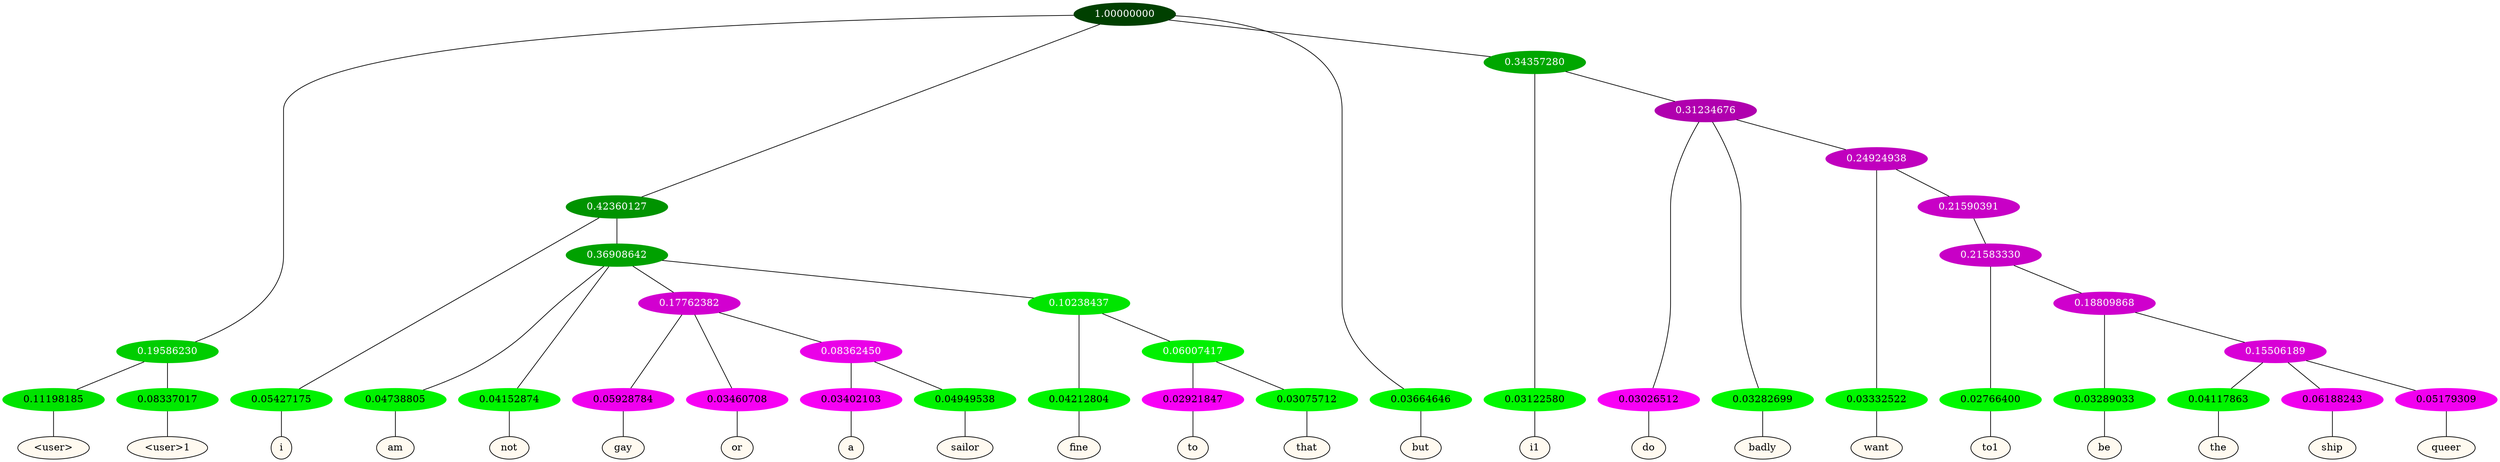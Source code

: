 graph {
	node [format=png height=0.15 nodesep=0.001 ordering=out overlap=prism overlap_scaling=0.01 ranksep=0.001 ratio=0.2 style=filled width=0.15]
	{
		rank=same
		a_w_5 [label="\<user\>" color=black fillcolor=floralwhite style="filled,solid"]
		a_w_6 [label="\<user\>1" color=black fillcolor=floralwhite style="filled,solid"]
		a_w_7 [label=i color=black fillcolor=floralwhite style="filled,solid"]
		a_w_11 [label=am color=black fillcolor=floralwhite style="filled,solid"]
		a_w_12 [label=not color=black fillcolor=floralwhite style="filled,solid"]
		a_w_18 [label=gay color=black fillcolor=floralwhite style="filled,solid"]
		a_w_19 [label=or color=black fillcolor=floralwhite style="filled,solid"]
		a_w_25 [label=a color=black fillcolor=floralwhite style="filled,solid"]
		a_w_26 [label=sailor color=black fillcolor=floralwhite style="filled,solid"]
		a_w_21 [label=fine color=black fillcolor=floralwhite style="filled,solid"]
		a_w_27 [label=to color=black fillcolor=floralwhite style="filled,solid"]
		a_w_28 [label=that color=black fillcolor=floralwhite style="filled,solid"]
		a_w_3 [label=but color=black fillcolor=floralwhite style="filled,solid"]
		a_w_9 [label=i1 color=black fillcolor=floralwhite style="filled,solid"]
		a_w_15 [label=do color=black fillcolor=floralwhite style="filled,solid"]
		a_w_16 [label=badly color=black fillcolor=floralwhite style="filled,solid"]
		a_w_23 [label=want color=black fillcolor=floralwhite style="filled,solid"]
		a_w_30 [label=to1 color=black fillcolor=floralwhite style="filled,solid"]
		a_w_32 [label=be color=black fillcolor=floralwhite style="filled,solid"]
		a_w_34 [label=the color=black fillcolor=floralwhite style="filled,solid"]
		a_w_35 [label=ship color=black fillcolor=floralwhite style="filled,solid"]
		a_w_36 [label=queer color=black fillcolor=floralwhite style="filled,solid"]
	}
	a_n_5 -- a_w_5
	a_n_6 -- a_w_6
	a_n_7 -- a_w_7
	a_n_11 -- a_w_11
	a_n_12 -- a_w_12
	a_n_18 -- a_w_18
	a_n_19 -- a_w_19
	a_n_25 -- a_w_25
	a_n_26 -- a_w_26
	a_n_21 -- a_w_21
	a_n_27 -- a_w_27
	a_n_28 -- a_w_28
	a_n_3 -- a_w_3
	a_n_9 -- a_w_9
	a_n_15 -- a_w_15
	a_n_16 -- a_w_16
	a_n_23 -- a_w_23
	a_n_30 -- a_w_30
	a_n_32 -- a_w_32
	a_n_34 -- a_w_34
	a_n_35 -- a_w_35
	a_n_36 -- a_w_36
	{
		rank=same
		a_n_5 [label=0.11198185 color="0.334 1.000 0.888" fontcolor=black]
		a_n_6 [label=0.08337017 color="0.334 1.000 0.917" fontcolor=black]
		a_n_7 [label=0.05427175 color="0.334 1.000 0.946" fontcolor=black]
		a_n_11 [label=0.04738805 color="0.334 1.000 0.953" fontcolor=black]
		a_n_12 [label=0.04152874 color="0.334 1.000 0.958" fontcolor=black]
		a_n_18 [label=0.05928784 color="0.835 1.000 0.941" fontcolor=black]
		a_n_19 [label=0.03460708 color="0.835 1.000 0.965" fontcolor=black]
		a_n_25 [label=0.03402103 color="0.835 1.000 0.966" fontcolor=black]
		a_n_26 [label=0.04949538 color="0.334 1.000 0.951" fontcolor=black]
		a_n_21 [label=0.04212804 color="0.334 1.000 0.958" fontcolor=black]
		a_n_27 [label=0.02921847 color="0.835 1.000 0.971" fontcolor=black]
		a_n_28 [label=0.03075712 color="0.334 1.000 0.969" fontcolor=black]
		a_n_3 [label=0.03664646 color="0.334 1.000 0.963" fontcolor=black]
		a_n_9 [label=0.03122580 color="0.334 1.000 0.969" fontcolor=black]
		a_n_15 [label=0.03026512 color="0.835 1.000 0.970" fontcolor=black]
		a_n_16 [label=0.03282699 color="0.334 1.000 0.967" fontcolor=black]
		a_n_23 [label=0.03332522 color="0.334 1.000 0.967" fontcolor=black]
		a_n_30 [label=0.02766400 color="0.334 1.000 0.972" fontcolor=black]
		a_n_32 [label=0.03289033 color="0.334 1.000 0.967" fontcolor=black]
		a_n_34 [label=0.04117863 color="0.334 1.000 0.959" fontcolor=black]
		a_n_35 [label=0.06188243 color="0.835 1.000 0.938" fontcolor=black]
		a_n_36 [label=0.05179309 color="0.835 1.000 0.948" fontcolor=black]
	}
	a_n_0 [label=1.00000000 color="0.334 1.000 0.250" fontcolor=grey99]
	a_n_1 [label=0.19586230 color="0.334 1.000 0.804" fontcolor=grey99]
	a_n_0 -- a_n_1
	a_n_2 [label=0.42360127 color="0.334 1.000 0.576" fontcolor=grey99]
	a_n_0 -- a_n_2
	a_n_0 -- a_n_3
	a_n_4 [label=0.34357280 color="0.334 1.000 0.656" fontcolor=grey99]
	a_n_0 -- a_n_4
	a_n_1 -- a_n_5
	a_n_1 -- a_n_6
	a_n_2 -- a_n_7
	a_n_8 [label=0.36908642 color="0.334 1.000 0.631" fontcolor=grey99]
	a_n_2 -- a_n_8
	a_n_4 -- a_n_9
	a_n_10 [label=0.31234676 color="0.835 1.000 0.688" fontcolor=grey99]
	a_n_4 -- a_n_10
	a_n_8 -- a_n_11
	a_n_8 -- a_n_12
	a_n_13 [label=0.17762382 color="0.835 1.000 0.822" fontcolor=grey99]
	a_n_8 -- a_n_13
	a_n_14 [label=0.10238437 color="0.334 1.000 0.898" fontcolor=grey99]
	a_n_8 -- a_n_14
	a_n_10 -- a_n_15
	a_n_10 -- a_n_16
	a_n_17 [label=0.24924938 color="0.835 1.000 0.751" fontcolor=grey99]
	a_n_10 -- a_n_17
	a_n_13 -- a_n_18
	a_n_13 -- a_n_19
	a_n_20 [label=0.08362450 color="0.835 1.000 0.916" fontcolor=grey99]
	a_n_13 -- a_n_20
	a_n_14 -- a_n_21
	a_n_22 [label=0.06007417 color="0.334 1.000 0.940" fontcolor=grey99]
	a_n_14 -- a_n_22
	a_n_17 -- a_n_23
	a_n_24 [label=0.21590391 color="0.835 1.000 0.784" fontcolor=grey99]
	a_n_17 -- a_n_24
	a_n_20 -- a_n_25
	a_n_20 -- a_n_26
	a_n_22 -- a_n_27
	a_n_22 -- a_n_28
	a_n_29 [label=0.21583330 color="0.835 1.000 0.784" fontcolor=grey99]
	a_n_24 -- a_n_29
	a_n_29 -- a_n_30
	a_n_31 [label=0.18809868 color="0.835 1.000 0.812" fontcolor=grey99]
	a_n_29 -- a_n_31
	a_n_31 -- a_n_32
	a_n_33 [label=0.15506189 color="0.835 1.000 0.845" fontcolor=grey99]
	a_n_31 -- a_n_33
	a_n_33 -- a_n_34
	a_n_33 -- a_n_35
	a_n_33 -- a_n_36
}
